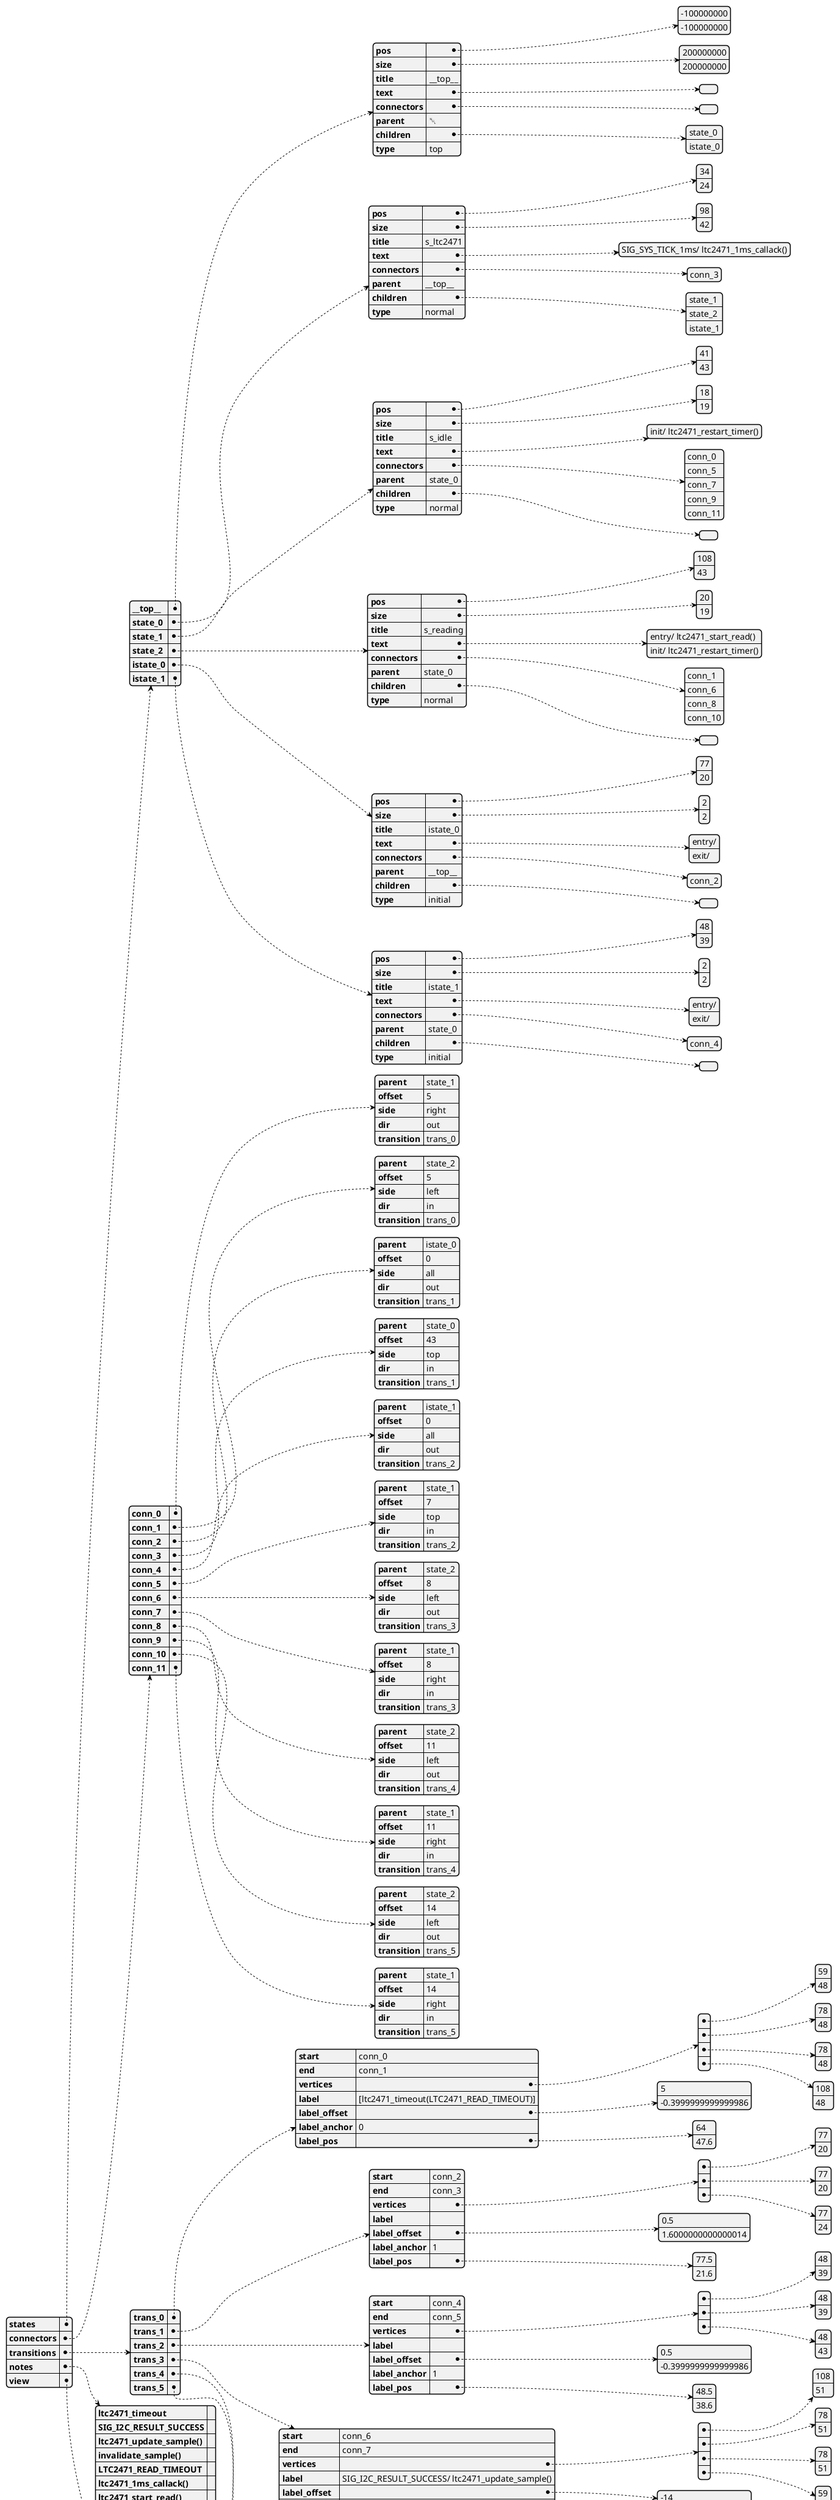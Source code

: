 @startjson
{
    "states": {
        "__top__": {
            "pos": [-100000000,-100000000],
            "size": [200000000,200000000],
            "title": "__top__",
            "text": [],
            "connectors": [],
            "parent": null,
            "children": ["state_0","istate_0"],
            "type": "top"
        },
        "state_0": {
            "pos": [34,24],
            "size": [98,42],
            "title": "s_ltc2471",
            "text": ["SIG_SYS_TICK_1ms/ ltc2471_1ms_callack()"],
            "connectors": ["conn_3"],
            "parent": "__top__",
            "children": ["state_1","state_2","istate_1"],
            "type": "normal"
        },
        "state_1": {
            "pos": [
                41,
                43
            ],
            "size": [
                18,
                19
            ],
            "title": "s_idle",
            "text": [
                "init/ ltc2471_restart_timer()"
            ],
            "connectors": [
                "conn_0",
                "conn_5",
                "conn_7",
                "conn_9",
                "conn_11"
            ],
            "parent": "state_0",
            "children": [],
            "type": "normal"
        },
        "state_2": {
            "pos": [
                108,
                43
            ],
            "size": [
                20,
                19
            ],
            "title": "s_reading",
            "text": [
                "entry/ ltc2471_start_read()",
                "init/ ltc2471_restart_timer()"
            ],
            "connectors": [
                "conn_1",
                "conn_6",
                "conn_8",
                "conn_10"
            ],
            "parent": "state_0",
            "children": [],
            "type": "normal"
        },
        "istate_0": {
            "pos": [
                77,
                20
            ],
            "size": [
                2,
                2
            ],
            "title": "istate_0",
            "text": [
                "entry/",
                "exit/"
            ],
            "connectors": [
                "conn_2"
            ],
            "parent": "__top__",
            "children": [],
            "type": "initial"
        },
        "istate_1": {
            "pos": [
                48,
                39
            ],
            "size": [
                2,
                2
            ],
            "title": "istate_1",
            "text": [
                "entry/",
                "exit/"
            ],
            "connectors": [
                "conn_4"
            ],
            "parent": "state_0",
            "children": [],
            "type": "initial"
        }
    },
    "connectors": {
        "conn_0": {
            "parent": "state_1",
            "offset": 5,
            "side": "right",
            "dir": "out",
            "transition": "trans_0"
        },
        "conn_1": {
            "parent": "state_2",
            "offset": 5,
            "side": "left",
            "dir": "in",
            "transition": "trans_0"
        },
        "conn_2": {
            "parent": "istate_0",
            "offset": 0,
            "side": "all",
            "dir": "out",
            "transition": "trans_1"
        },
        "conn_3": {
            "parent": "state_0",
            "offset": 43,
            "side": "top",
            "dir": "in",
            "transition": "trans_1"
        },
        "conn_4": {
            "parent": "istate_1",
            "offset": 0,
            "side": "all",
            "dir": "out",
            "transition": "trans_2"
        },
        "conn_5": {
            "parent": "state_1",
            "offset": 7,
            "side": "top",
            "dir": "in",
            "transition": "trans_2"
        },
        "conn_6": {
            "parent": "state_2",
            "offset": 8,
            "side": "left",
            "dir": "out",
            "transition": "trans_3"
        },
        "conn_7": {
            "parent": "state_1",
            "offset": 8,
            "side": "right",
            "dir": "in",
            "transition": "trans_3"
        },
        "conn_8": {
            "parent": "state_2",
            "offset": 11,
            "side": "left",
            "dir": "out",
            "transition": "trans_4"
        },
        "conn_9": {
            "parent": "state_1",
            "offset": 11,
            "side": "right",
            "dir": "in",
            "transition": "trans_4"
        },
        "conn_10": {
            "parent": "state_2",
            "offset": 14,
            "side": "left",
            "dir": "out",
            "transition": "trans_5"
        },
        "conn_11": {
            "parent": "state_1",
            "offset": 14,
            "side": "right",
            "dir": "in",
            "transition": "trans_5"
        }
    },
    "transitions": {
        "trans_0": {
            "start": "conn_0",
            "end": "conn_1",
            "vertices": [
                [
                    59,
                    48
                ],
                [
                    78,
                    48
                ],
                [
                    78,
                    48
                ],
                [
                    108,
                    48
                ]
            ],
            "label": "[ltc2471_timeout(LTC2471_READ_TIMEOUT)]",
            "label_offset": [
                5,
                -0.3999999999999986
            ],
            "label_anchor": 0,
            "label_pos": [
                64,
                47.6
            ]
        },
        "trans_1": {
            "start": "conn_2",
            "end": "conn_3",
            "vertices": [
                [
                    77,
                    20
                ],
                [
                    77,
                    20
                ],
                [
                    77,
                    24
                ]
            ],
            "label": "",
            "label_offset": [
                0.5,
                1.6000000000000014
            ],
            "label_anchor": 1,
            "label_pos": [
                77.5,
                21.6
            ]
        },
        "trans_2": {
            "start": "conn_4",
            "end": "conn_5",
            "vertices": [
                [
                    48,
                    39
                ],
                [
                    48,
                    39
                ],
                [
                    48,
                    43
                ]
            ],
            "label": "",
            "label_offset": [
                0.5,
                -0.3999999999999986
            ],
            "label_anchor": 1,
            "label_pos": [
                48.5,
                38.6
            ]
        },
        "trans_3": {
            "start": "conn_6",
            "end": "conn_7",
            "vertices": [
                [
                    108,
                    51
                ],
                [
                    78,
                    51
                ],
                [
                    78,
                    51
                ],
                [
                    59,
                    51
                ]
            ],
            "label": "SIG_I2C_RESULT_SUCCESS/ ltc2471_update_sample()",
            "label_offset": [
                -14,
                -0.3999999999999986
            ],
            "label_anchor": 2,
            "label_pos": [
                64,
                50.6
            ]
        },
        "trans_4": {
            "start": "conn_8",
            "end": "conn_9",
            "vertices": [
                [
                    108,
                    54
                ],
                [
                    80,
                    54
                ],
                [
                    80,
                    54
                ],
                [
                    59,
                    54
                ]
            ],
            "label": "SIG_I2C_RESULT_ADDR_NACK/ ltc2471_invalidate_sample()",
            "label_offset": [
                -16,
                -0.3999999999999986
            ],
            "label_anchor": 2,
            "label_pos": [
                64,
                53.6
            ]
        },
        "trans_5": {
            "start": "conn_10",
            "end": "conn_11",
            "vertices": [
                [
                    108,
                    57
                ],
                [
                    80,
                    57
                ],
                [
                    80,
                    57
                ],
                [
                    59,
                    57
                ]
            ],
            "label": "[ltc2471_timeout(LTC2471_READ_TIMEOUT)]/ ltc2471_invalidate_sample()",
            "label_offset": [
                -16,
                -0.3999999999999986
            ],
            "label_anchor": 2,
            "label_pos": [
                64,
                56.6
            ]
        }
    },
    "notes": {
        "ltc2471_timeout": "",
        "SIG_I2C_RESULT_SUCCESS": "",
        "ltc2471_update_sample()": "",
        "invalidate_sample()": "",
        "LTC2471_READ_TIMEOUT": "",
        "ltc2471_1ms_callack()": "",
        "ltc2471_start_read()": "",
        "SIG_SYS_TICK_1ms": ""
    },
    "view": {
        "translate": [
            -258,
            -151.5
        ],
        "scale": 11.5
    }
}
@endjson
